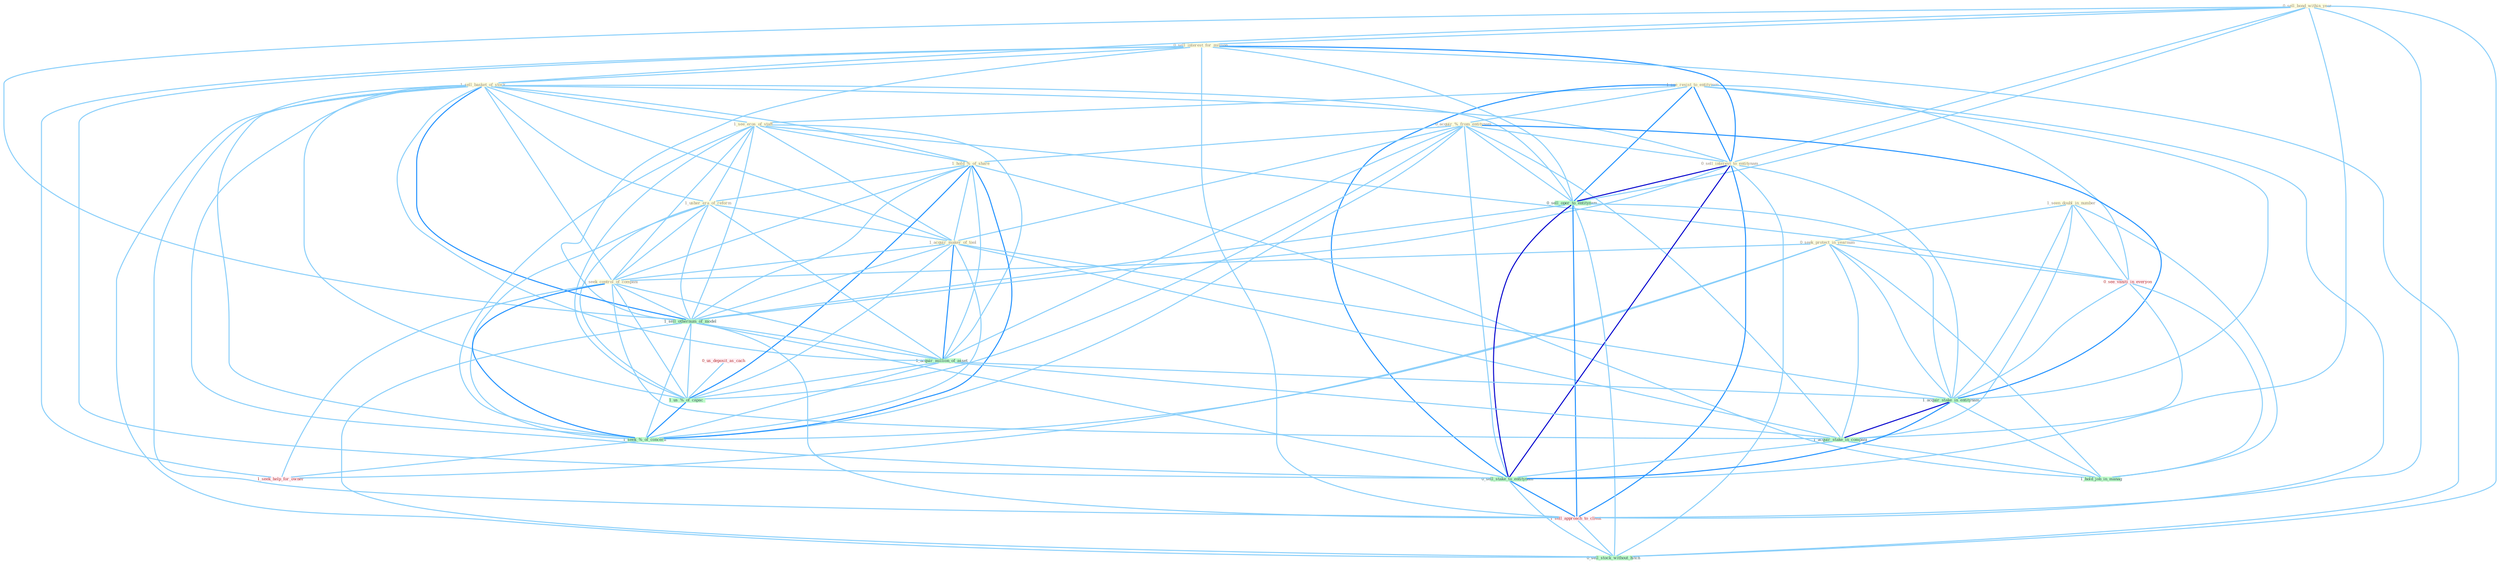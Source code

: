 Graph G{ 
    node
    [shape=polygon,style=filled,width=.5,height=.06,color="#BDFCC9",fixedsize=true,fontsize=4,
    fontcolor="#2f4f4f"];
    {node
    [color="#ffffe0", fontcolor="#8b7d6b"] "1_see_resist_to_entitynam " "0_sell_bond_within_year " "0_sell_interest_for_million " "1_sell_basket_of_stock " "1_seen_doubl_in_number " "1_see_eros_of_staff " "0_acquir_%_from_entitynam " "1_hold_%_of_share " "1_usher_era_of_reform " "1_acquir_maker_of_tool " "0_seek_protect_in_yearnum " "1_seek_control_of_compani " "0_sell_interest_to_entitynam "}
{node [color="#fff0f5", fontcolor="#b22222"] "0_see_vaniti_in_everyon " "0_us_deposit_as_cach " "1_sell_approach_to_client " "1_seek_help_for_owner "}
edge [color="#B0E2FF"];

	"1_see_resist_to_entitynam " -- "1_see_eros_of_staff " [w="1", color="#87cefa" ];
	"1_see_resist_to_entitynam " -- "0_acquir_%_from_entitynam " [w="1", color="#87cefa" ];
	"1_see_resist_to_entitynam " -- "0_sell_interest_to_entitynam " [w="2", color="#1e90ff" , len=0.8];
	"1_see_resist_to_entitynam " -- "0_sell_oper_to_entitynam " [w="2", color="#1e90ff" , len=0.8];
	"1_see_resist_to_entitynam " -- "0_see_vaniti_in_everyon " [w="1", color="#87cefa" ];
	"1_see_resist_to_entitynam " -- "1_acquir_stake_in_entitynam " [w="1", color="#87cefa" ];
	"1_see_resist_to_entitynam " -- "0_sell_stake_to_entitynam " [w="2", color="#1e90ff" , len=0.8];
	"1_see_resist_to_entitynam " -- "1_sell_approach_to_client " [w="1", color="#87cefa" ];
	"0_sell_bond_within_year " -- "0_sell_interest_for_million " [w="1", color="#87cefa" ];
	"0_sell_bond_within_year " -- "1_sell_basket_of_stock " [w="1", color="#87cefa" ];
	"0_sell_bond_within_year " -- "0_sell_interest_to_entitynam " [w="1", color="#87cefa" ];
	"0_sell_bond_within_year " -- "0_sell_oper_to_entitynam " [w="1", color="#87cefa" ];
	"0_sell_bond_within_year " -- "1_sell_othernum_of_model " [w="1", color="#87cefa" ];
	"0_sell_bond_within_year " -- "0_sell_stake_to_entitynam " [w="1", color="#87cefa" ];
	"0_sell_bond_within_year " -- "1_sell_approach_to_client " [w="1", color="#87cefa" ];
	"0_sell_bond_within_year " -- "0_sell_stock_without_hitch " [w="1", color="#87cefa" ];
	"0_sell_interest_for_million " -- "1_sell_basket_of_stock " [w="1", color="#87cefa" ];
	"0_sell_interest_for_million " -- "0_sell_interest_to_entitynam " [w="2", color="#1e90ff" , len=0.8];
	"0_sell_interest_for_million " -- "0_sell_oper_to_entitynam " [w="1", color="#87cefa" ];
	"0_sell_interest_for_million " -- "1_sell_othernum_of_model " [w="1", color="#87cefa" ];
	"0_sell_interest_for_million " -- "0_sell_stake_to_entitynam " [w="1", color="#87cefa" ];
	"0_sell_interest_for_million " -- "1_sell_approach_to_client " [w="1", color="#87cefa" ];
	"0_sell_interest_for_million " -- "0_sell_stock_without_hitch " [w="1", color="#87cefa" ];
	"0_sell_interest_for_million " -- "1_seek_help_for_owner " [w="1", color="#87cefa" ];
	"1_sell_basket_of_stock " -- "1_see_eros_of_staff " [w="1", color="#87cefa" ];
	"1_sell_basket_of_stock " -- "1_hold_%_of_share " [w="1", color="#87cefa" ];
	"1_sell_basket_of_stock " -- "1_usher_era_of_reform " [w="1", color="#87cefa" ];
	"1_sell_basket_of_stock " -- "1_acquir_maker_of_tool " [w="1", color="#87cefa" ];
	"1_sell_basket_of_stock " -- "1_seek_control_of_compani " [w="1", color="#87cefa" ];
	"1_sell_basket_of_stock " -- "0_sell_interest_to_entitynam " [w="1", color="#87cefa" ];
	"1_sell_basket_of_stock " -- "0_sell_oper_to_entitynam " [w="1", color="#87cefa" ];
	"1_sell_basket_of_stock " -- "1_sell_othernum_of_model " [w="2", color="#1e90ff" , len=0.8];
	"1_sell_basket_of_stock " -- "1_acquir_million_of_asset " [w="1", color="#87cefa" ];
	"1_sell_basket_of_stock " -- "0_sell_stake_to_entitynam " [w="1", color="#87cefa" ];
	"1_sell_basket_of_stock " -- "1_us_%_of_capac " [w="1", color="#87cefa" ];
	"1_sell_basket_of_stock " -- "1_sell_approach_to_client " [w="1", color="#87cefa" ];
	"1_sell_basket_of_stock " -- "0_sell_stock_without_hitch " [w="1", color="#87cefa" ];
	"1_sell_basket_of_stock " -- "1_seek_%_of_concern " [w="1", color="#87cefa" ];
	"1_seen_doubl_in_number " -- "0_seek_protect_in_yearnum " [w="1", color="#87cefa" ];
	"1_seen_doubl_in_number " -- "0_see_vaniti_in_everyon " [w="1", color="#87cefa" ];
	"1_seen_doubl_in_number " -- "1_acquir_stake_in_entitynam " [w="1", color="#87cefa" ];
	"1_seen_doubl_in_number " -- "1_acquir_stake_in_compani " [w="1", color="#87cefa" ];
	"1_seen_doubl_in_number " -- "1_hold_job_in_manag " [w="1", color="#87cefa" ];
	"1_see_eros_of_staff " -- "1_hold_%_of_share " [w="1", color="#87cefa" ];
	"1_see_eros_of_staff " -- "1_usher_era_of_reform " [w="1", color="#87cefa" ];
	"1_see_eros_of_staff " -- "1_acquir_maker_of_tool " [w="1", color="#87cefa" ];
	"1_see_eros_of_staff " -- "1_seek_control_of_compani " [w="1", color="#87cefa" ];
	"1_see_eros_of_staff " -- "1_sell_othernum_of_model " [w="1", color="#87cefa" ];
	"1_see_eros_of_staff " -- "0_see_vaniti_in_everyon " [w="1", color="#87cefa" ];
	"1_see_eros_of_staff " -- "1_acquir_million_of_asset " [w="1", color="#87cefa" ];
	"1_see_eros_of_staff " -- "1_us_%_of_capac " [w="1", color="#87cefa" ];
	"1_see_eros_of_staff " -- "1_seek_%_of_concern " [w="1", color="#87cefa" ];
	"0_acquir_%_from_entitynam " -- "1_hold_%_of_share " [w="1", color="#87cefa" ];
	"0_acquir_%_from_entitynam " -- "1_acquir_maker_of_tool " [w="1", color="#87cefa" ];
	"0_acquir_%_from_entitynam " -- "0_sell_interest_to_entitynam " [w="1", color="#87cefa" ];
	"0_acquir_%_from_entitynam " -- "0_sell_oper_to_entitynam " [w="1", color="#87cefa" ];
	"0_acquir_%_from_entitynam " -- "1_acquir_million_of_asset " [w="1", color="#87cefa" ];
	"0_acquir_%_from_entitynam " -- "1_acquir_stake_in_entitynam " [w="2", color="#1e90ff" , len=0.8];
	"0_acquir_%_from_entitynam " -- "1_acquir_stake_in_compani " [w="1", color="#87cefa" ];
	"0_acquir_%_from_entitynam " -- "0_sell_stake_to_entitynam " [w="1", color="#87cefa" ];
	"0_acquir_%_from_entitynam " -- "1_us_%_of_capac " [w="1", color="#87cefa" ];
	"0_acquir_%_from_entitynam " -- "1_seek_%_of_concern " [w="1", color="#87cefa" ];
	"1_hold_%_of_share " -- "1_usher_era_of_reform " [w="1", color="#87cefa" ];
	"1_hold_%_of_share " -- "1_acquir_maker_of_tool " [w="1", color="#87cefa" ];
	"1_hold_%_of_share " -- "1_seek_control_of_compani " [w="1", color="#87cefa" ];
	"1_hold_%_of_share " -- "1_sell_othernum_of_model " [w="1", color="#87cefa" ];
	"1_hold_%_of_share " -- "1_acquir_million_of_asset " [w="1", color="#87cefa" ];
	"1_hold_%_of_share " -- "1_us_%_of_capac " [w="2", color="#1e90ff" , len=0.8];
	"1_hold_%_of_share " -- "1_hold_job_in_manag " [w="1", color="#87cefa" ];
	"1_hold_%_of_share " -- "1_seek_%_of_concern " [w="2", color="#1e90ff" , len=0.8];
	"1_usher_era_of_reform " -- "1_acquir_maker_of_tool " [w="1", color="#87cefa" ];
	"1_usher_era_of_reform " -- "1_seek_control_of_compani " [w="1", color="#87cefa" ];
	"1_usher_era_of_reform " -- "1_sell_othernum_of_model " [w="1", color="#87cefa" ];
	"1_usher_era_of_reform " -- "1_acquir_million_of_asset " [w="1", color="#87cefa" ];
	"1_usher_era_of_reform " -- "1_us_%_of_capac " [w="1", color="#87cefa" ];
	"1_usher_era_of_reform " -- "1_seek_%_of_concern " [w="1", color="#87cefa" ];
	"1_acquir_maker_of_tool " -- "1_seek_control_of_compani " [w="1", color="#87cefa" ];
	"1_acquir_maker_of_tool " -- "1_sell_othernum_of_model " [w="1", color="#87cefa" ];
	"1_acquir_maker_of_tool " -- "1_acquir_million_of_asset " [w="2", color="#1e90ff" , len=0.8];
	"1_acquir_maker_of_tool " -- "1_acquir_stake_in_entitynam " [w="1", color="#87cefa" ];
	"1_acquir_maker_of_tool " -- "1_acquir_stake_in_compani " [w="1", color="#87cefa" ];
	"1_acquir_maker_of_tool " -- "1_us_%_of_capac " [w="1", color="#87cefa" ];
	"1_acquir_maker_of_tool " -- "1_seek_%_of_concern " [w="1", color="#87cefa" ];
	"0_seek_protect_in_yearnum " -- "1_seek_control_of_compani " [w="1", color="#87cefa" ];
	"0_seek_protect_in_yearnum " -- "0_see_vaniti_in_everyon " [w="1", color="#87cefa" ];
	"0_seek_protect_in_yearnum " -- "1_acquir_stake_in_entitynam " [w="1", color="#87cefa" ];
	"0_seek_protect_in_yearnum " -- "1_acquir_stake_in_compani " [w="1", color="#87cefa" ];
	"0_seek_protect_in_yearnum " -- "1_hold_job_in_manag " [w="1", color="#87cefa" ];
	"0_seek_protect_in_yearnum " -- "1_seek_%_of_concern " [w="1", color="#87cefa" ];
	"0_seek_protect_in_yearnum " -- "1_seek_help_for_owner " [w="1", color="#87cefa" ];
	"1_seek_control_of_compani " -- "1_sell_othernum_of_model " [w="1", color="#87cefa" ];
	"1_seek_control_of_compani " -- "1_acquir_million_of_asset " [w="1", color="#87cefa" ];
	"1_seek_control_of_compani " -- "1_acquir_stake_in_compani " [w="1", color="#87cefa" ];
	"1_seek_control_of_compani " -- "1_us_%_of_capac " [w="1", color="#87cefa" ];
	"1_seek_control_of_compani " -- "1_seek_%_of_concern " [w="2", color="#1e90ff" , len=0.8];
	"1_seek_control_of_compani " -- "1_seek_help_for_owner " [w="1", color="#87cefa" ];
	"0_sell_interest_to_entitynam " -- "0_sell_oper_to_entitynam " [w="3", color="#0000cd" , len=0.6];
	"0_sell_interest_to_entitynam " -- "1_sell_othernum_of_model " [w="1", color="#87cefa" ];
	"0_sell_interest_to_entitynam " -- "1_acquir_stake_in_entitynam " [w="1", color="#87cefa" ];
	"0_sell_interest_to_entitynam " -- "0_sell_stake_to_entitynam " [w="3", color="#0000cd" , len=0.6];
	"0_sell_interest_to_entitynam " -- "1_sell_approach_to_client " [w="2", color="#1e90ff" , len=0.8];
	"0_sell_interest_to_entitynam " -- "0_sell_stock_without_hitch " [w="1", color="#87cefa" ];
	"0_sell_oper_to_entitynam " -- "1_sell_othernum_of_model " [w="1", color="#87cefa" ];
	"0_sell_oper_to_entitynam " -- "1_acquir_stake_in_entitynam " [w="1", color="#87cefa" ];
	"0_sell_oper_to_entitynam " -- "0_sell_stake_to_entitynam " [w="3", color="#0000cd" , len=0.6];
	"0_sell_oper_to_entitynam " -- "1_sell_approach_to_client " [w="2", color="#1e90ff" , len=0.8];
	"0_sell_oper_to_entitynam " -- "0_sell_stock_without_hitch " [w="1", color="#87cefa" ];
	"1_sell_othernum_of_model " -- "1_acquir_million_of_asset " [w="1", color="#87cefa" ];
	"1_sell_othernum_of_model " -- "0_sell_stake_to_entitynam " [w="1", color="#87cefa" ];
	"1_sell_othernum_of_model " -- "1_us_%_of_capac " [w="1", color="#87cefa" ];
	"1_sell_othernum_of_model " -- "1_sell_approach_to_client " [w="1", color="#87cefa" ];
	"1_sell_othernum_of_model " -- "0_sell_stock_without_hitch " [w="1", color="#87cefa" ];
	"1_sell_othernum_of_model " -- "1_seek_%_of_concern " [w="1", color="#87cefa" ];
	"0_see_vaniti_in_everyon " -- "1_acquir_stake_in_entitynam " [w="1", color="#87cefa" ];
	"0_see_vaniti_in_everyon " -- "1_acquir_stake_in_compani " [w="1", color="#87cefa" ];
	"0_see_vaniti_in_everyon " -- "1_hold_job_in_manag " [w="1", color="#87cefa" ];
	"1_acquir_million_of_asset " -- "1_acquir_stake_in_entitynam " [w="1", color="#87cefa" ];
	"1_acquir_million_of_asset " -- "1_acquir_stake_in_compani " [w="1", color="#87cefa" ];
	"1_acquir_million_of_asset " -- "1_us_%_of_capac " [w="1", color="#87cefa" ];
	"1_acquir_million_of_asset " -- "1_seek_%_of_concern " [w="1", color="#87cefa" ];
	"0_us_deposit_as_cach " -- "1_us_%_of_capac " [w="1", color="#87cefa" ];
	"1_acquir_stake_in_entitynam " -- "1_acquir_stake_in_compani " [w="3", color="#0000cd" , len=0.6];
	"1_acquir_stake_in_entitynam " -- "0_sell_stake_to_entitynam " [w="2", color="#1e90ff" , len=0.8];
	"1_acquir_stake_in_entitynam " -- "1_hold_job_in_manag " [w="1", color="#87cefa" ];
	"1_acquir_stake_in_compani " -- "0_sell_stake_to_entitynam " [w="1", color="#87cefa" ];
	"1_acquir_stake_in_compani " -- "1_hold_job_in_manag " [w="1", color="#87cefa" ];
	"0_sell_stake_to_entitynam " -- "1_sell_approach_to_client " [w="2", color="#1e90ff" , len=0.8];
	"0_sell_stake_to_entitynam " -- "0_sell_stock_without_hitch " [w="1", color="#87cefa" ];
	"1_us_%_of_capac " -- "1_seek_%_of_concern " [w="2", color="#1e90ff" , len=0.8];
	"1_sell_approach_to_client " -- "0_sell_stock_without_hitch " [w="1", color="#87cefa" ];
	"1_seek_%_of_concern " -- "1_seek_help_for_owner " [w="1", color="#87cefa" ];
}